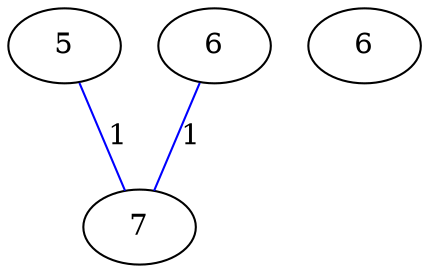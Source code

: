 graph G {
	0 [label="5"];
	1 [label="6"];
	2 [label="7"];
	3 [label="6"];
	0 -- 2 [label="1", color=blue];
	1 -- 2 [label="1", color=blue];
}